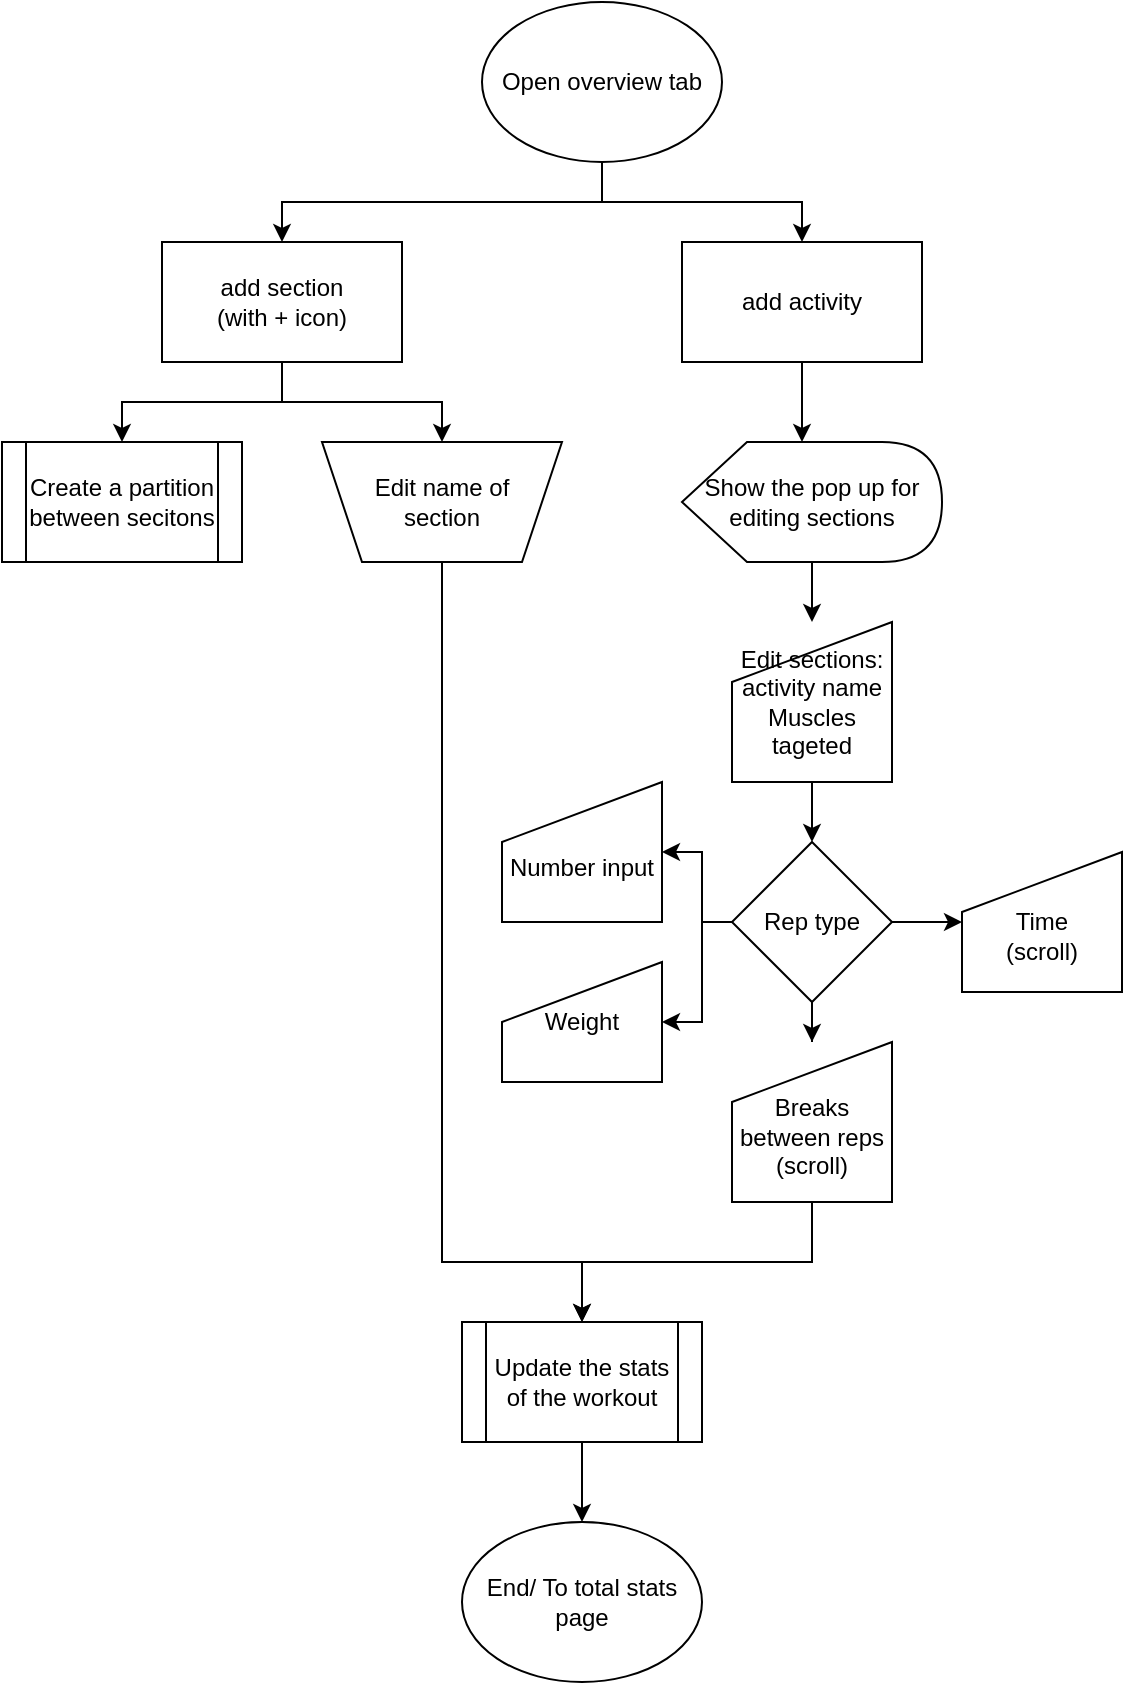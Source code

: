 <mxfile version="21.0.10" type="device"><diagram name="Page-1" id="2jNFSyKPXleR29fhxBMp"><mxGraphModel dx="564" dy="348" grid="1" gridSize="10" guides="1" tooltips="1" connect="1" arrows="1" fold="1" page="1" pageScale="1" pageWidth="827" pageHeight="1169" math="0" shadow="0"><root><mxCell id="0"/><mxCell id="1" parent="0"/><mxCell id="MHtGLgwzeGhqGJLHWx2T-3" value="" style="edgeStyle=orthogonalEdgeStyle;rounded=0;orthogonalLoop=1;jettySize=auto;html=1;" parent="1" source="MHtGLgwzeGhqGJLHWx2T-1" target="MHtGLgwzeGhqGJLHWx2T-2" edge="1"><mxGeometry relative="1" as="geometry"><Array as="points"><mxPoint x="400" y="140"/><mxPoint x="240" y="140"/></Array></mxGeometry></mxCell><mxCell id="MHtGLgwzeGhqGJLHWx2T-5" value="" style="edgeStyle=orthogonalEdgeStyle;rounded=0;orthogonalLoop=1;jettySize=auto;html=1;" parent="1" source="MHtGLgwzeGhqGJLHWx2T-1" target="MHtGLgwzeGhqGJLHWx2T-4" edge="1"><mxGeometry relative="1" as="geometry"/></mxCell><mxCell id="MHtGLgwzeGhqGJLHWx2T-1" value="Open overview tab" style="ellipse;whiteSpace=wrap;html=1;" parent="1" vertex="1"><mxGeometry x="340" y="40" width="120" height="80" as="geometry"/></mxCell><mxCell id="MHtGLgwzeGhqGJLHWx2T-7" value="" style="edgeStyle=orthogonalEdgeStyle;rounded=0;orthogonalLoop=1;jettySize=auto;html=1;" parent="1" source="MHtGLgwzeGhqGJLHWx2T-2" target="MHtGLgwzeGhqGJLHWx2T-6" edge="1"><mxGeometry relative="1" as="geometry"/></mxCell><mxCell id="MHtGLgwzeGhqGJLHWx2T-2" value="add section&lt;br&gt;(with + icon)" style="whiteSpace=wrap;html=1;" parent="1" vertex="1"><mxGeometry x="180" y="160" width="120" height="60" as="geometry"/></mxCell><mxCell id="MHtGLgwzeGhqGJLHWx2T-11" value="" style="edgeStyle=orthogonalEdgeStyle;rounded=0;orthogonalLoop=1;jettySize=auto;html=1;" parent="1" source="MHtGLgwzeGhqGJLHWx2T-4" edge="1"><mxGeometry relative="1" as="geometry"><mxPoint x="500" y="260" as="targetPoint"/></mxGeometry></mxCell><mxCell id="MHtGLgwzeGhqGJLHWx2T-4" value="add activity" style="whiteSpace=wrap;html=1;" parent="1" vertex="1"><mxGeometry x="440" y="160" width="120" height="60" as="geometry"/></mxCell><mxCell id="MHtGLgwzeGhqGJLHWx2T-6" value="Create a partition between secitons" style="shape=process;whiteSpace=wrap;html=1;backgroundOutline=1;" parent="1" vertex="1"><mxGeometry x="100" y="260" width="120" height="60" as="geometry"/></mxCell><mxCell id="MHtGLgwzeGhqGJLHWx2T-8" value="Edit name of&lt;br&gt;section" style="shape=trapezoid;perimeter=trapezoidPerimeter;whiteSpace=wrap;html=1;fixedSize=1;direction=west;" parent="1" vertex="1"><mxGeometry x="260" y="260" width="120" height="60" as="geometry"/></mxCell><mxCell id="MHtGLgwzeGhqGJLHWx2T-9" value="" style="endArrow=classic;html=1;rounded=0;exitX=0.5;exitY=1;exitDx=0;exitDy=0;entryX=0.5;entryY=1;entryDx=0;entryDy=0;" parent="1" source="MHtGLgwzeGhqGJLHWx2T-2" target="MHtGLgwzeGhqGJLHWx2T-8" edge="1"><mxGeometry width="50" height="50" relative="1" as="geometry"><mxPoint x="390" y="330" as="sourcePoint"/><mxPoint x="440" y="280" as="targetPoint"/><Array as="points"><mxPoint x="240" y="240"/><mxPoint x="320" y="240"/></Array></mxGeometry></mxCell><mxCell id="RXQ1p-tJKPs5FNb8Pgk0-10" value="" style="edgeStyle=orthogonalEdgeStyle;rounded=0;orthogonalLoop=1;jettySize=auto;html=1;" edge="1" parent="1" source="MHtGLgwzeGhqGJLHWx2T-12" target="RXQ1p-tJKPs5FNb8Pgk0-9"><mxGeometry relative="1" as="geometry"/></mxCell><mxCell id="MHtGLgwzeGhqGJLHWx2T-12" value="Show the pop up for editing sections" style="shape=display;whiteSpace=wrap;html=1;" parent="1" vertex="1"><mxGeometry x="440" y="260" width="130" height="60" as="geometry"/></mxCell><mxCell id="RXQ1p-tJKPs5FNb8Pgk0-16" value="" style="edgeStyle=orthogonalEdgeStyle;rounded=0;orthogonalLoop=1;jettySize=auto;html=1;" edge="1" parent="1" source="MHtGLgwzeGhqGJLHWx2T-14" target="RXQ1p-tJKPs5FNb8Pgk0-15"><mxGeometry relative="1" as="geometry"/></mxCell><mxCell id="MHtGLgwzeGhqGJLHWx2T-14" value="Update the stats of the workout" style="shape=process;whiteSpace=wrap;html=1;backgroundOutline=1;" parent="1" vertex="1"><mxGeometry x="330" y="700" width="120" height="60" as="geometry"/></mxCell><mxCell id="RXQ1p-tJKPs5FNb8Pgk0-7" value="" style="edgeStyle=orthogonalEdgeStyle;rounded=0;orthogonalLoop=1;jettySize=auto;html=1;" edge="1" parent="1" source="RXQ1p-tJKPs5FNb8Pgk0-3" target="RXQ1p-tJKPs5FNb8Pgk0-5"><mxGeometry relative="1" as="geometry"/></mxCell><mxCell id="RXQ1p-tJKPs5FNb8Pgk0-8" value="" style="edgeStyle=orthogonalEdgeStyle;rounded=0;orthogonalLoop=1;jettySize=auto;html=1;" edge="1" parent="1" source="RXQ1p-tJKPs5FNb8Pgk0-3" target="RXQ1p-tJKPs5FNb8Pgk0-6"><mxGeometry relative="1" as="geometry"><Array as="points"><mxPoint x="450" y="500"/><mxPoint x="450" y="465"/></Array></mxGeometry></mxCell><mxCell id="RXQ1p-tJKPs5FNb8Pgk0-13" value="" style="edgeStyle=orthogonalEdgeStyle;rounded=0;orthogonalLoop=1;jettySize=auto;html=1;" edge="1" parent="1" source="RXQ1p-tJKPs5FNb8Pgk0-3" target="RXQ1p-tJKPs5FNb8Pgk0-12"><mxGeometry relative="1" as="geometry"/></mxCell><mxCell id="RXQ1p-tJKPs5FNb8Pgk0-3" value="Rep type" style="rhombus;whiteSpace=wrap;html=1;rounded=0;" vertex="1" parent="1"><mxGeometry x="465" y="460" width="80" height="80" as="geometry"/></mxCell><mxCell id="RXQ1p-tJKPs5FNb8Pgk0-5" value="&lt;br&gt;Time&lt;br&gt;(scroll)" style="shape=manualInput;whiteSpace=wrap;html=1;" vertex="1" parent="1"><mxGeometry x="580" y="465" width="80" height="70" as="geometry"/></mxCell><mxCell id="RXQ1p-tJKPs5FNb8Pgk0-6" value="&lt;br&gt;Number input" style="shape=manualInput;whiteSpace=wrap;html=1;" vertex="1" parent="1"><mxGeometry x="350" y="430" width="80" height="70" as="geometry"/></mxCell><mxCell id="RXQ1p-tJKPs5FNb8Pgk0-11" value="" style="edgeStyle=orthogonalEdgeStyle;rounded=0;orthogonalLoop=1;jettySize=auto;html=1;" edge="1" parent="1" source="RXQ1p-tJKPs5FNb8Pgk0-9" target="RXQ1p-tJKPs5FNb8Pgk0-3"><mxGeometry relative="1" as="geometry"/></mxCell><mxCell id="RXQ1p-tJKPs5FNb8Pgk0-9" value="Edit sections:&lt;br&gt;activity name&lt;br&gt;Muscles tageted" style="shape=manualInput;whiteSpace=wrap;html=1;" vertex="1" parent="1"><mxGeometry x="465" y="350" width="80" height="80" as="geometry"/></mxCell><mxCell id="RXQ1p-tJKPs5FNb8Pgk0-12" value="&lt;br&gt;Breaks between reps&lt;br&gt;(scroll)" style="shape=manualInput;whiteSpace=wrap;html=1;" vertex="1" parent="1"><mxGeometry x="465" y="560" width="80" height="80" as="geometry"/></mxCell><mxCell id="RXQ1p-tJKPs5FNb8Pgk0-14" value="" style="endArrow=classic;html=1;rounded=0;entryX=0.5;entryY=0;entryDx=0;entryDy=0;exitX=0.5;exitY=1;exitDx=0;exitDy=0;" edge="1" parent="1" source="RXQ1p-tJKPs5FNb8Pgk0-12" target="MHtGLgwzeGhqGJLHWx2T-14"><mxGeometry width="50" height="50" relative="1" as="geometry"><mxPoint x="390" y="520" as="sourcePoint"/><mxPoint x="440" y="470" as="targetPoint"/><Array as="points"><mxPoint x="505" y="670"/><mxPoint x="390" y="670"/></Array></mxGeometry></mxCell><mxCell id="RXQ1p-tJKPs5FNb8Pgk0-15" value="End/ To total stats page" style="ellipse;whiteSpace=wrap;html=1;" vertex="1" parent="1"><mxGeometry x="330" y="800" width="120" height="80" as="geometry"/></mxCell><mxCell id="RXQ1p-tJKPs5FNb8Pgk0-17" value="" style="endArrow=classic;html=1;rounded=0;exitX=0.5;exitY=0;exitDx=0;exitDy=0;entryX=0.5;entryY=0;entryDx=0;entryDy=0;" edge="1" parent="1" source="MHtGLgwzeGhqGJLHWx2T-8" target="MHtGLgwzeGhqGJLHWx2T-14"><mxGeometry width="50" height="50" relative="1" as="geometry"><mxPoint x="480" y="560" as="sourcePoint"/><mxPoint x="530" y="510" as="targetPoint"/><Array as="points"><mxPoint x="320" y="600"/><mxPoint x="320" y="670"/><mxPoint x="390" y="670"/></Array></mxGeometry></mxCell><mxCell id="RXQ1p-tJKPs5FNb8Pgk0-18" value="Weight" style="shape=manualInput;whiteSpace=wrap;html=1;" vertex="1" parent="1"><mxGeometry x="350" y="520" width="80" height="60" as="geometry"/></mxCell><mxCell id="RXQ1p-tJKPs5FNb8Pgk0-19" value="" style="endArrow=classic;html=1;rounded=0;entryX=1;entryY=0.5;entryDx=0;entryDy=0;exitX=0;exitY=0.5;exitDx=0;exitDy=0;" edge="1" parent="1" source="RXQ1p-tJKPs5FNb8Pgk0-3" target="RXQ1p-tJKPs5FNb8Pgk0-18"><mxGeometry width="50" height="50" relative="1" as="geometry"><mxPoint x="370" y="560" as="sourcePoint"/><mxPoint x="420" y="510" as="targetPoint"/><Array as="points"><mxPoint x="450" y="500"/><mxPoint x="450" y="550"/></Array></mxGeometry></mxCell></root></mxGraphModel></diagram></mxfile>